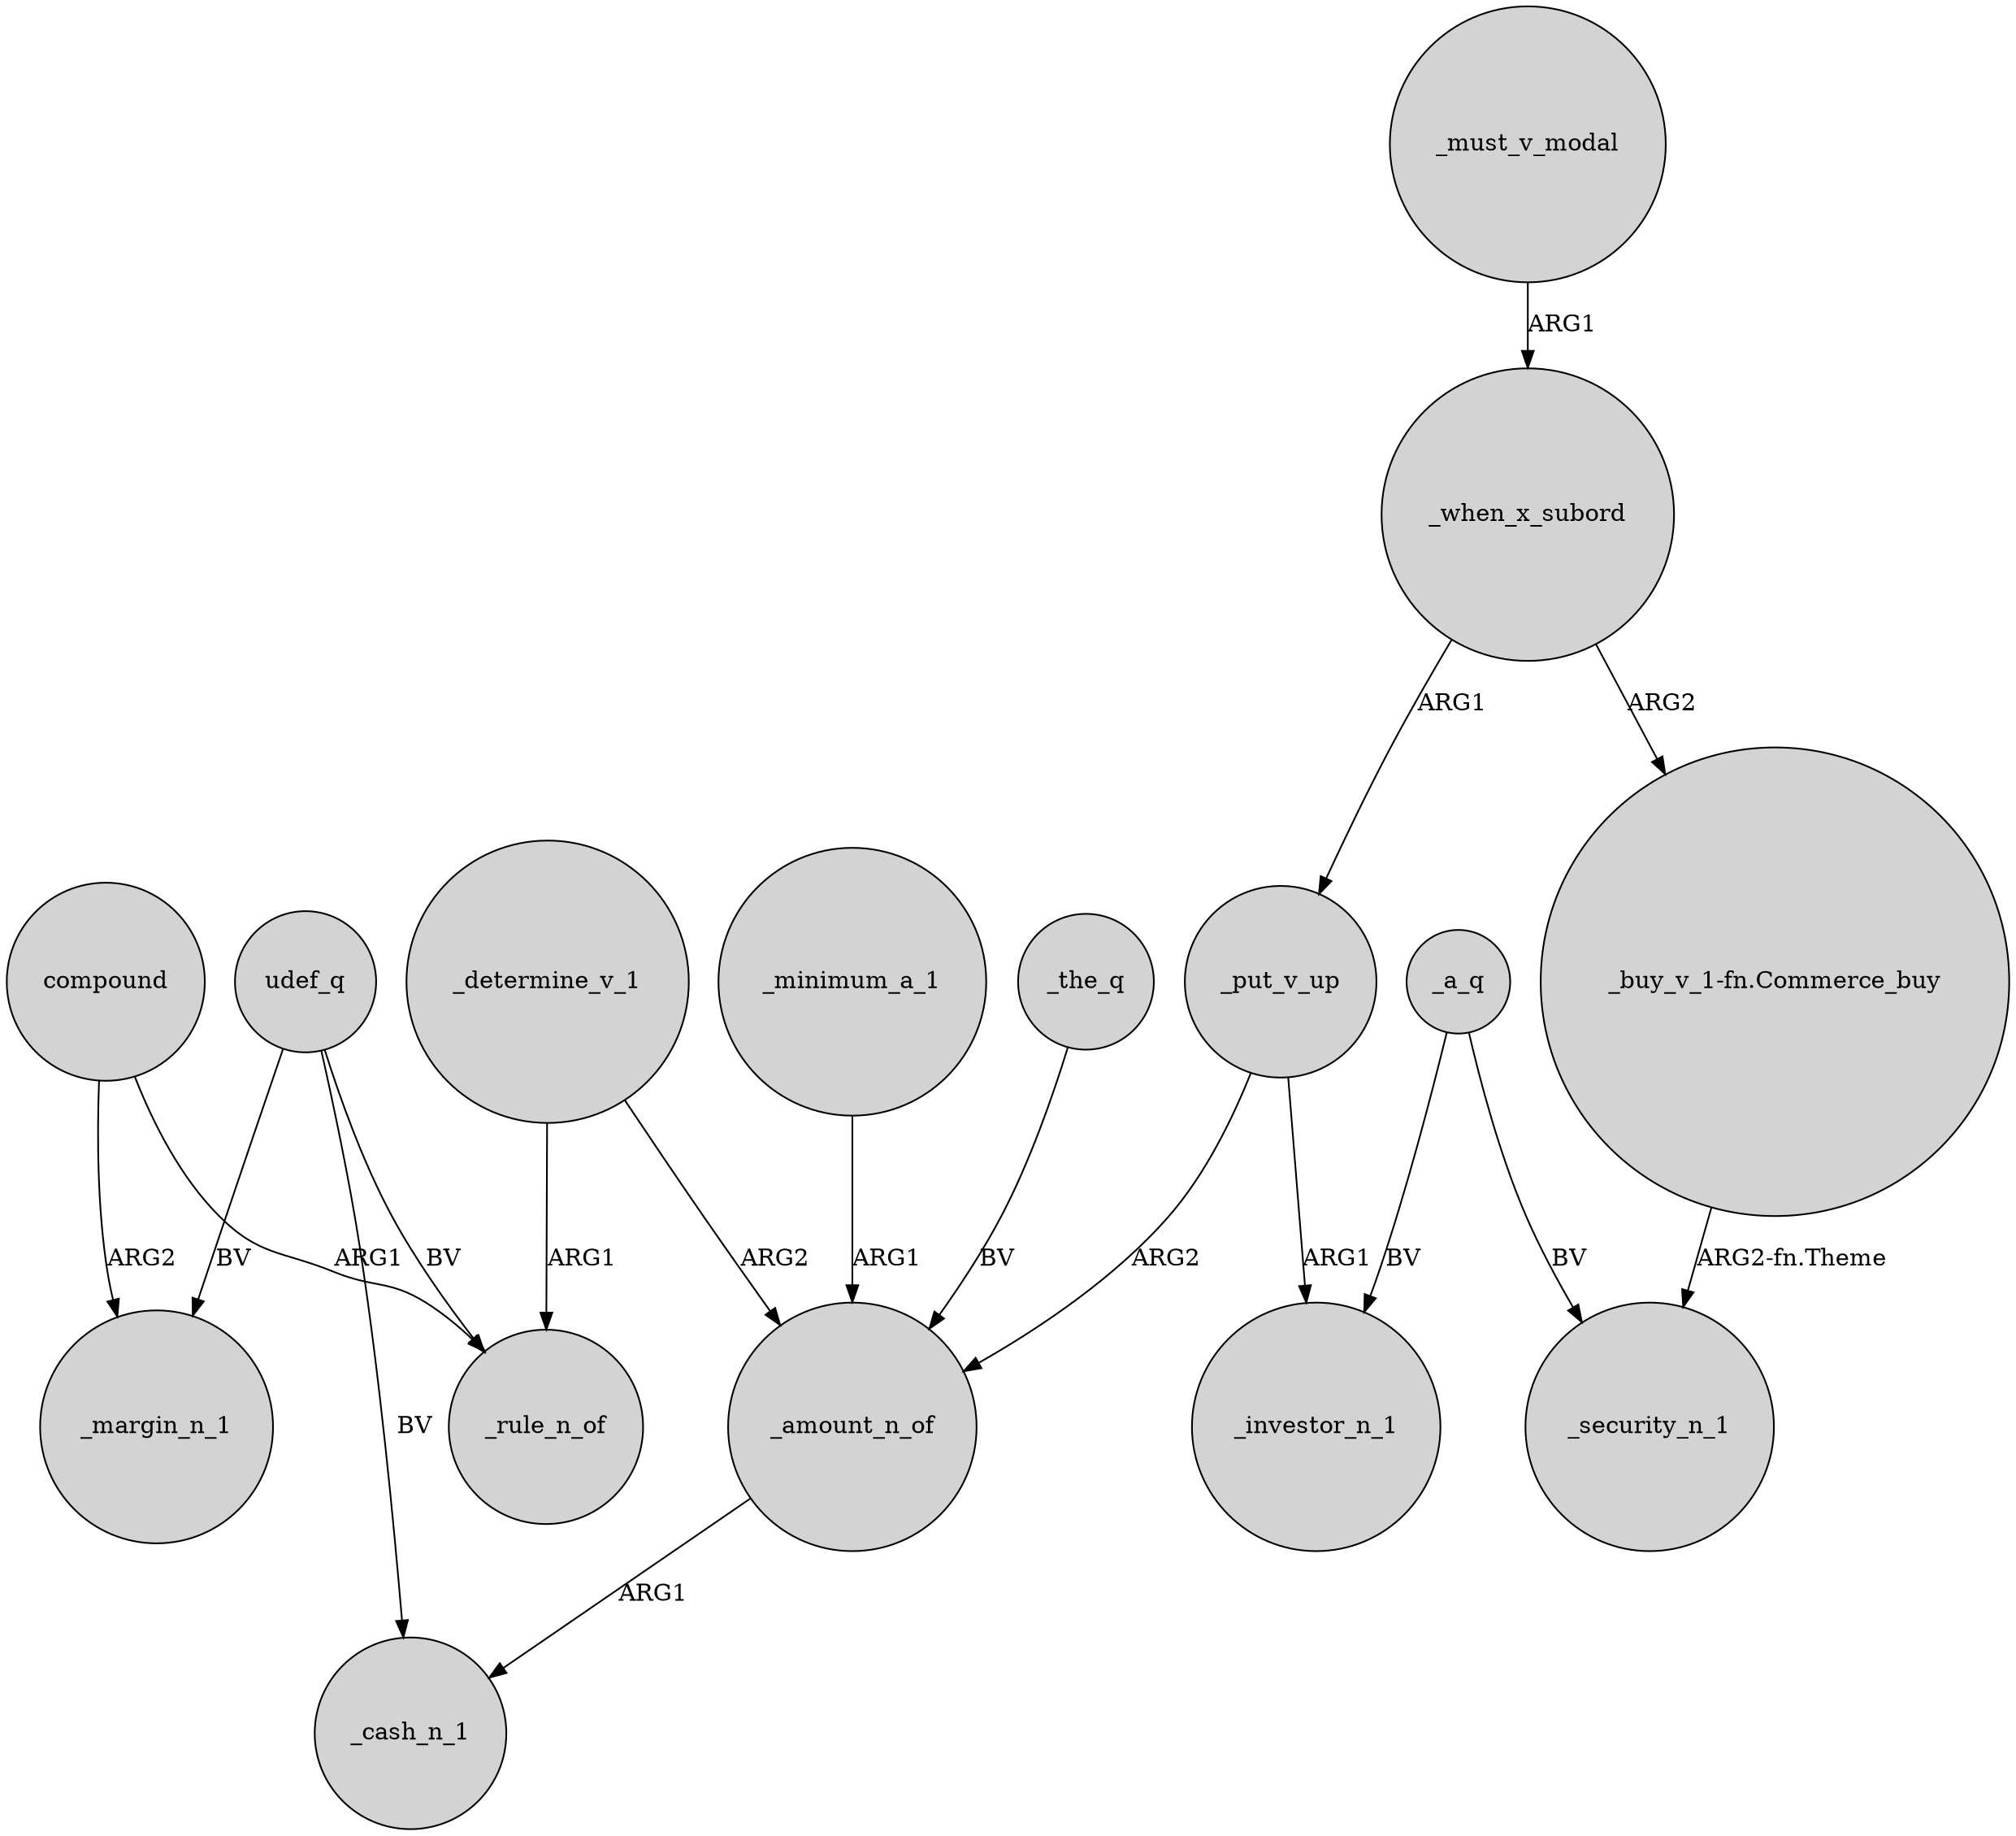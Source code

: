 digraph {
	node [shape=circle style=filled]
	udef_q -> _cash_n_1 [label=BV]
	udef_q -> _rule_n_of [label=BV]
	_determine_v_1 -> _rule_n_of [label=ARG1]
	_put_v_up -> _amount_n_of [label=ARG2]
	_must_v_modal -> _when_x_subord [label=ARG1]
	_minimum_a_1 -> _amount_n_of [label=ARG1]
	_amount_n_of -> _cash_n_1 [label=ARG1]
	_a_q -> _security_n_1 [label=BV]
	_a_q -> _investor_n_1 [label=BV]
	_the_q -> _amount_n_of [label=BV]
	_put_v_up -> _investor_n_1 [label=ARG1]
	"_buy_v_1-fn.Commerce_buy" -> _security_n_1 [label="ARG2-fn.Theme"]
	compound -> _rule_n_of [label=ARG1]
	_determine_v_1 -> _amount_n_of [label=ARG2]
	_when_x_subord -> _put_v_up [label=ARG1]
	compound -> _margin_n_1 [label=ARG2]
	udef_q -> _margin_n_1 [label=BV]
	_when_x_subord -> "_buy_v_1-fn.Commerce_buy" [label=ARG2]
}
